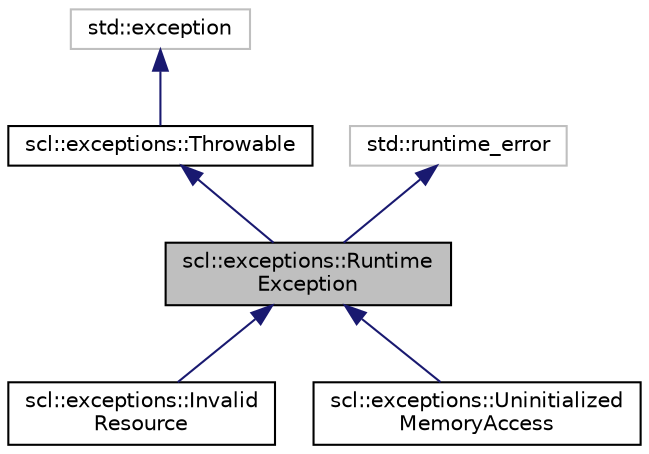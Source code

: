 digraph "scl::exceptions::RuntimeException"
{
  edge [fontname="Helvetica",fontsize="10",labelfontname="Helvetica",labelfontsize="10"];
  node [fontname="Helvetica",fontsize="10",shape=record];
  Node0 [label="scl::exceptions::Runtime\lException",height=0.2,width=0.4,color="black", fillcolor="grey75", style="filled", fontcolor="black"];
  Node1 -> Node0 [dir="back",color="midnightblue",fontsize="10",style="solid",fontname="Helvetica"];
  Node1 [label="scl::exceptions::Throwable",height=0.2,width=0.4,color="black", fillcolor="white", style="filled",URL="$structscl_1_1exceptions_1_1_throwable.html",tooltip="Base class of all throwable objects. "];
  Node2 -> Node1 [dir="back",color="midnightblue",fontsize="10",style="solid",fontname="Helvetica"];
  Node2 [label="std::exception",height=0.2,width=0.4,color="grey75", fillcolor="white", style="filled"];
  Node3 -> Node0 [dir="back",color="midnightblue",fontsize="10",style="solid",fontname="Helvetica"];
  Node3 [label="std::runtime_error",height=0.2,width=0.4,color="grey75", fillcolor="white", style="filled"];
  Node0 -> Node4 [dir="back",color="midnightblue",fontsize="10",style="solid",fontname="Helvetica"];
  Node4 [label="scl::exceptions::Invalid\lResource",height=0.2,width=0.4,color="black", fillcolor="white", style="filled",URL="$structscl_1_1exceptions_1_1_invalid_resource.html",tooltip="Exception class used when a resource is used without specialized traits. "];
  Node0 -> Node5 [dir="back",color="midnightblue",fontsize="10",style="solid",fontname="Helvetica"];
  Node5 [label="scl::exceptions::Uninitialized\lMemoryAccess",height=0.2,width=0.4,color="black", fillcolor="white", style="filled",URL="$structscl_1_1exceptions_1_1_uninitialized_memory_access.html",tooltip="Exception class used when trying to access uninitialized memory. "];
}
